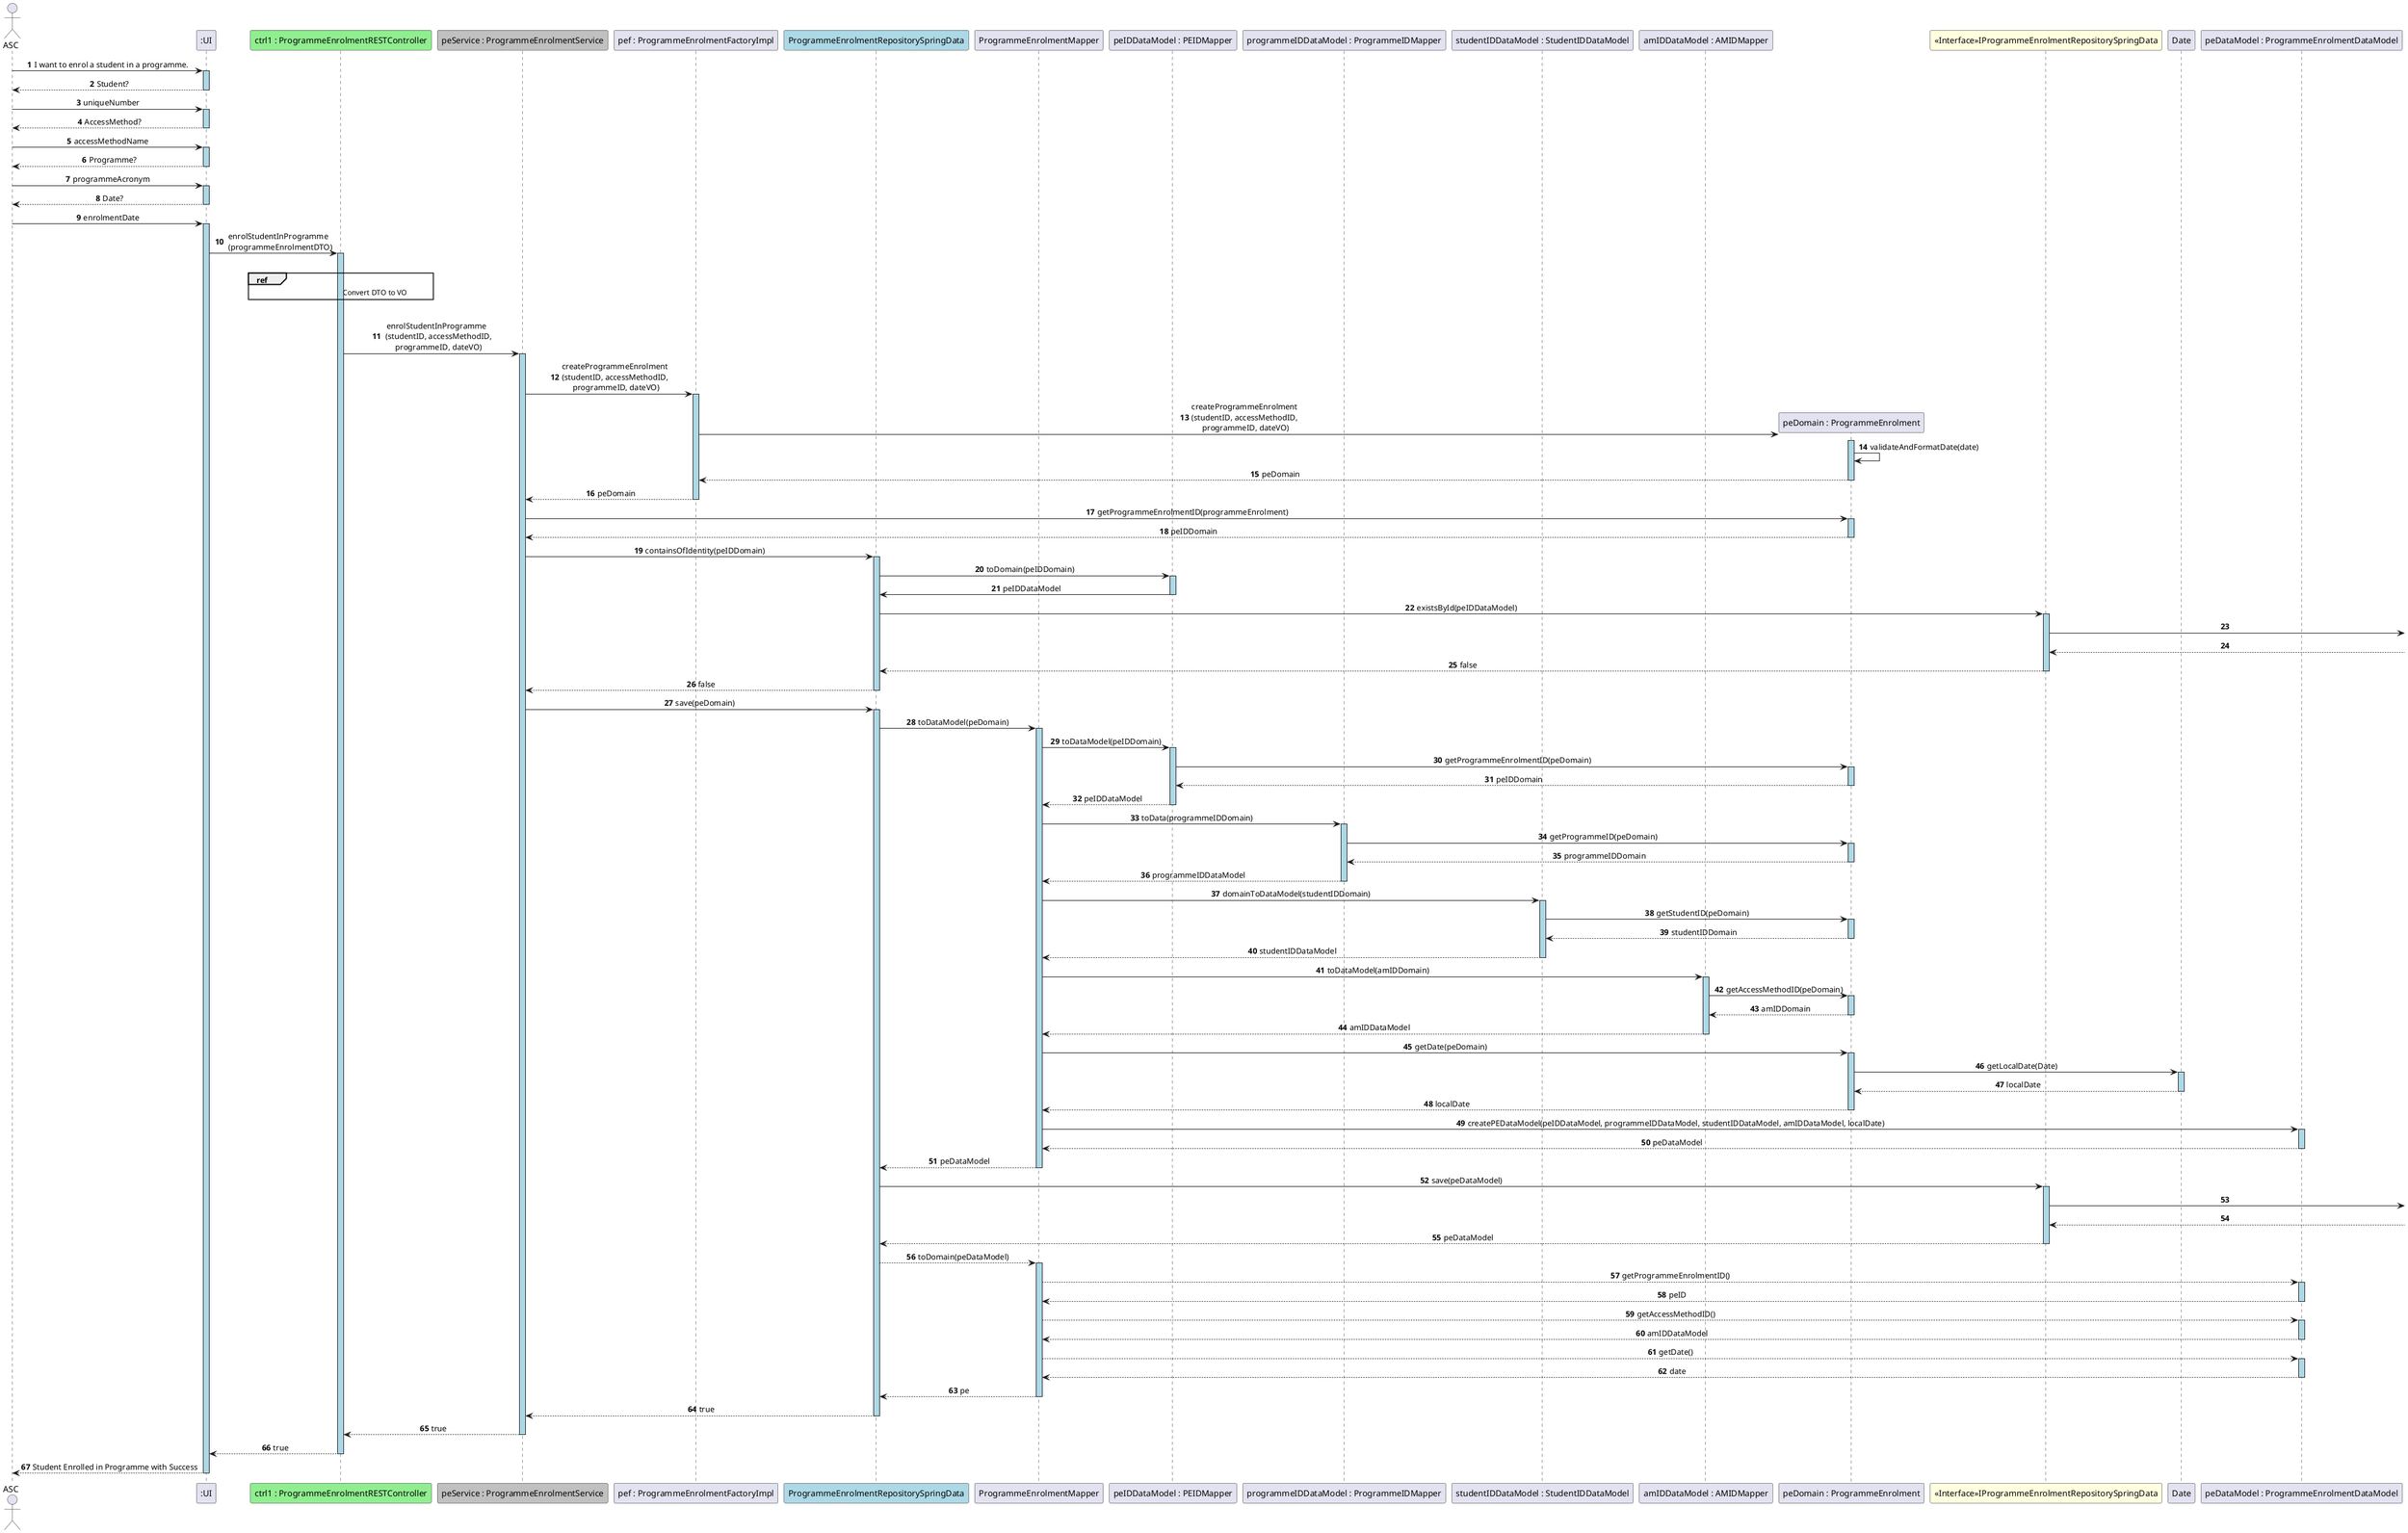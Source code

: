 @startuml
skinparam sequenceMessageAlign center
skinparam sequenceLifeLineBackgroundColor lightblue
autonumber
actor ASC
participant ":UI" as UI
participant "ctrl1 : ProgrammeEnrolmentRESTController" as CTRL #lightgreen
participant "peService : ProgrammeEnrolmentService" as PEService #silver
participant "pef : ProgrammeEnrolmentFactoryImpl" as PEFactory
participant "ProgrammeEnrolmentRepositorySpringData" as ProgrammeEnrolmentRepo #lightblue
participant "ProgrammeEnrolmentMapper" as PEMapper
participant "peIDDataModel : PEIDMapper" as PEIDMapper
participant "programmeIDDataModel : ProgrammeIDMapper" as ProgrammeIDMapper
participant "studentIDDataModel : StudentIDDataModel" as StudentIDMapper
participant "amIDDataModel : AMIDMapper" as AMIDMapper
participant "peDomain : ProgrammeEnrolment" as ProgrammeEnrolment
participant "<<Interface>>IProgrammeEnrolmentRepositorySpringData" as IPERepoSpringData #lightyellow
participant Date
participant "peDataModel : ProgrammeEnrolmentDataModel" as PEDataModel


ASC -> UI : I want to enrol a student in a programme.
activate UI
UI --> ASC : Student?
deactivate UI
ASC -> UI : uniqueNumber
activate UI
UI --> ASC : AccessMethod?
deactivate UI
ASC -> UI : accessMethodName
activate UI
UI --> ASC : Programme?
deactivate UI
ASC -> UI : programmeAcronym
activate UI
UI --> ASC : Date?
deactivate UI
ASC -> UI : enrolmentDate
activate UI
UI -> CTRL : enrolStudentInProgramme \n (programmeEnrolmentDTO)
activate CTRL
|||
ref over CTRL
    \t \t \t \t \t Convert DTO to VO \t
end ref
|||
CTRL -> PEService : enrolStudentInProgramme \n (studentID, accessMethodID,\n programmeID, dateVO)
activate PEService


PEService -> PEFactory: createProgrammeEnrolment\n(studentID, accessMethodID,\n programmeID, dateVO)
activate PEFactory
PEFactory -> ProgrammeEnrolment**: createProgrammeEnrolment\n(studentID, accessMethodID,\n programmeID, dateVO)

activate ProgrammeEnrolment
ProgrammeEnrolment -> ProgrammeEnrolment : validateAndFormatDate(date)
ProgrammeEnrolment --> PEFactory: peDomain
deactivate ProgrammeEnrolment

PEFactory --> PEService: peDomain
deactivate PEFactory

PEService -> ProgrammeEnrolment : getProgrammeEnrolmentID(programmeEnrolment)
activate ProgrammeEnrolment
ProgrammeEnrolment --> PEService : peIDDomain
deactivate ProgrammeEnrolment

PEService -> ProgrammeEnrolmentRepo : containsOfIdentity(peIDDomain)
activate ProgrammeEnrolmentRepo
ProgrammeEnrolmentRepo -> PEIDMapper : toDomain(peIDDomain)
activate PEIDMapper
PEIDMapper -> ProgrammeEnrolmentRepo : peIDDataModel
deactivate PEIDMapper
ProgrammeEnrolmentRepo -> IPERepoSpringData : existsById(peIDDataModel)
activate IPERepoSpringData
IPERepoSpringData ->
IPERepoSpringData <--
ProgrammeEnrolmentRepo <-- IPERepoSpringData : false
deactivate IPERepoSpringData
PEService <-- ProgrammeEnrolmentRepo : false
deactivate ProgrammeEnrolmentRepo

PEService -> ProgrammeEnrolmentRepo : save(peDomain)
activate ProgrammeEnrolmentRepo

ProgrammeEnrolmentRepo -> PEMapper : toDataModel(peDomain)
activate PEMapper
PEMapper -> PEIDMapper : toDataModel(peIDDomain)
activate PEIDMapper
PEIDMapper -> ProgrammeEnrolment : getProgrammeEnrolmentID(peDomain)
activate ProgrammeEnrolment
ProgrammeEnrolment --> PEIDMapper : peIDDomain
deactivate ProgrammeEnrolment
PEIDMapper --> PEMapper : peIDDataModel
deactivate PEIDMapper

PEMapper -> ProgrammeIDMapper : toData(programmeIDDomain)
activate ProgrammeIDMapper
ProgrammeIDMapper -> ProgrammeEnrolment : getProgrammeID(peDomain)
activate ProgrammeEnrolment
ProgrammeEnrolment --> ProgrammeIDMapper : programmeIDDomain
deactivate ProgrammeEnrolment
ProgrammeIDMapper --> PEMapper : programmeIDDataModel
deactivate ProgrammeIDMapper

PEMapper -> StudentIDMapper : domainToDataModel(studentIDDomain)
activate StudentIDMapper
StudentIDMapper -> ProgrammeEnrolment : getStudentID(peDomain)
activate ProgrammeEnrolment
ProgrammeEnrolment --> StudentIDMapper : studentIDDomain
deactivate ProgrammeEnrolment
StudentIDMapper --> PEMapper : studentIDDataModel
deactivate StudentIDMapper

PEMapper -> AMIDMapper : toDataModel(amIDDomain)
activate AMIDMapper
AMIDMapper -> ProgrammeEnrolment : getAccessMethodID(peDomain)
activate ProgrammeEnrolment
ProgrammeEnrolment --> AMIDMapper : amIDDomain
deactivate ProgrammeEnrolment
AMIDMapper --> PEMapper : amIDDataModel
deactivate AMIDMapper

PEMapper -> ProgrammeEnrolment : getDate(peDomain)
activate ProgrammeEnrolment
ProgrammeEnrolment -> Date : getLocalDate(Date)
activate Date
Date --> ProgrammeEnrolment : localDate
deactivate Date
ProgrammeEnrolment --> PEMapper : localDate
deactivate ProgrammeEnrolment

PEMapper -> PEDataModel : createPEDataModel(peIDDataModel, programmeIDDataModel, studentIDDataModel, amIDDataModel, localDate)
activate PEDataModel
PEDataModel --> PEMapper : peDataModel
deactivate PEDataModel
PEMapper --> ProgrammeEnrolmentRepo : peDataModel
deactivate PEMapper

ProgrammeEnrolmentRepo -> IPERepoSpringData : save(peDataModel)
activate IPERepoSpringData
IPERepoSpringData ->
IPERepoSpringData <--
IPERepoSpringData --> ProgrammeEnrolmentRepo : peDataModel
deactivate IPERepoSpringData

ProgrammeEnrolmentRepo --> PEMapper : toDomain(peDataModel)
activate PEMapper

PEMapper --> PEDataModel : getProgrammeEnrolmentID()
activate PEDataModel
PEDataModel --> PEMapper : peID
deactivate PEDataModel

PEMapper --> PEDataModel : getAccessMethodID()
activate PEDataModel
PEDataModel --> PEMapper : amIDDataModel
deactivate PEDataModel

PEMapper --> PEDataModel : getDate()
activate PEDataModel
PEDataModel --> PEMapper : date
deactivate PEDataModel

PEMapper --> ProgrammeEnrolmentRepo : pe
deactivate PEMapper

ProgrammeEnrolmentRepo --> PEService: true
deactivate ProgrammeEnrolmentRepo


PEService --> CTRL : true
deactivate PEService

CTRL --> UI : true
deactivate CTRL
UI --> ASC : Student Enrolled in Programme with Success
deactivate UI
Deactivate IPERepoSpringData

@enduml